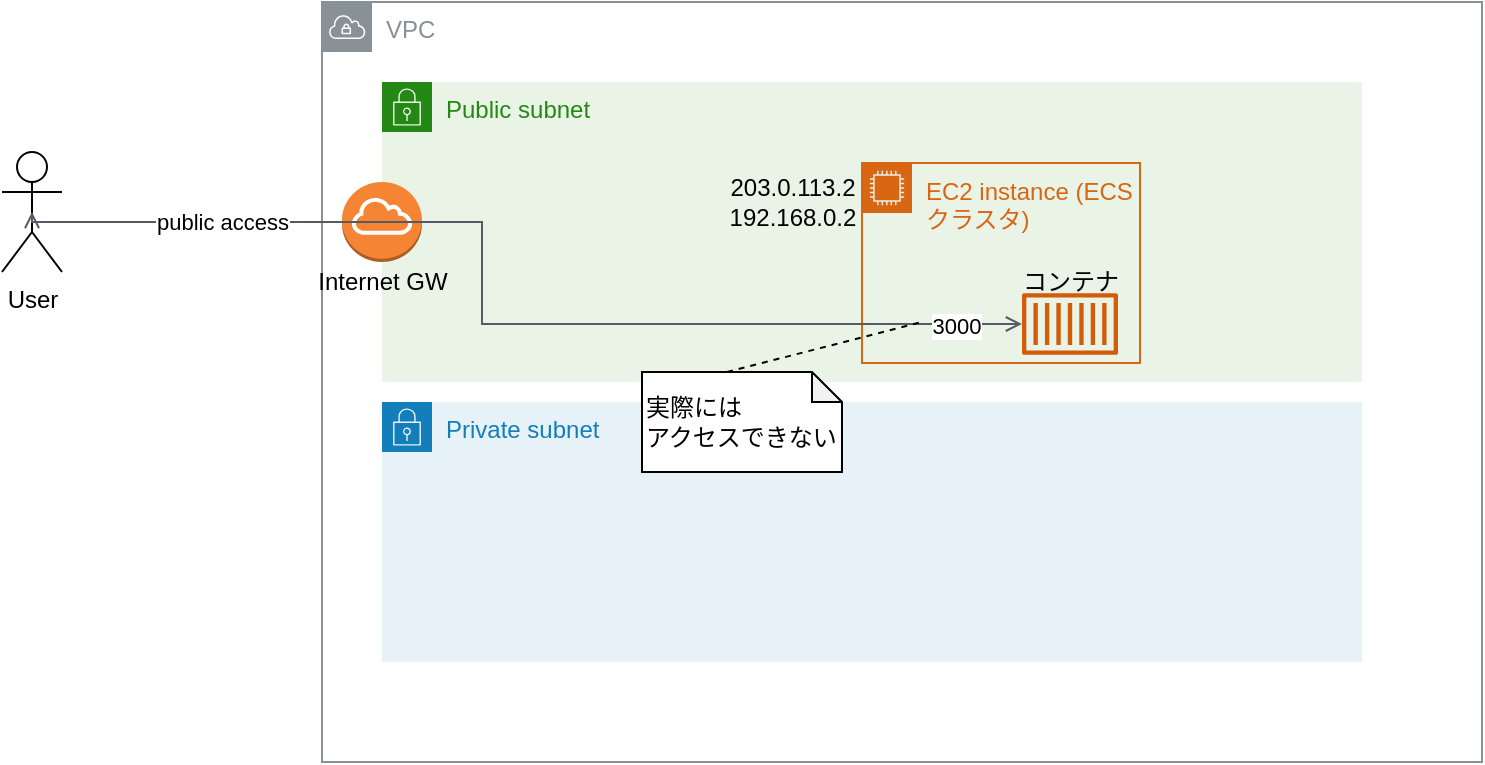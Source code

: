 <mxfile>
    <diagram id="Y0ckhFgM_LOdqvUddcY0" name="Page-1">
        <mxGraphModel dx="771" dy="408" grid="1" gridSize="10" guides="1" tooltips="1" connect="1" arrows="1" fold="1" page="1" pageScale="1" pageWidth="850" pageHeight="1100" math="0" shadow="0">
            <root>
                <mxCell id="0"/>
                <mxCell id="1" parent="0"/>
                <mxCell id="2" value="VPC" style="sketch=0;outlineConnect=0;gradientColor=none;html=1;whiteSpace=wrap;fontSize=12;fontStyle=0;shape=mxgraph.aws4.group;grIcon=mxgraph.aws4.group_vpc;strokeColor=#879196;fillColor=none;verticalAlign=top;align=left;spacingLeft=30;fontColor=#879196;dashed=0;" parent="1" vertex="1">
                    <mxGeometry x="190" y="30" width="580" height="380" as="geometry"/>
                </mxCell>
                <mxCell id="3" value="Private subnet" style="points=[[0,0],[0.25,0],[0.5,0],[0.75,0],[1,0],[1,0.25],[1,0.5],[1,0.75],[1,1],[0.75,1],[0.5,1],[0.25,1],[0,1],[0,0.75],[0,0.5],[0,0.25]];outlineConnect=0;gradientColor=none;html=1;whiteSpace=wrap;fontSize=12;fontStyle=0;container=1;pointerEvents=0;collapsible=0;recursiveResize=0;shape=mxgraph.aws4.group;grIcon=mxgraph.aws4.group_security_group;grStroke=0;strokeColor=#147EBA;fillColor=#E6F2F8;verticalAlign=top;align=left;spacingLeft=30;fontColor=#147EBA;dashed=0;" parent="1" vertex="1">
                    <mxGeometry x="220" y="230" width="490" height="130" as="geometry"/>
                </mxCell>
                <mxCell id="4" value="Public subnet" style="points=[[0,0],[0.25,0],[0.5,0],[0.75,0],[1,0],[1,0.25],[1,0.5],[1,0.75],[1,1],[0.75,1],[0.5,1],[0.25,1],[0,1],[0,0.75],[0,0.5],[0,0.25]];outlineConnect=0;gradientColor=none;html=1;whiteSpace=wrap;fontSize=12;fontStyle=0;container=1;pointerEvents=0;collapsible=0;recursiveResize=0;shape=mxgraph.aws4.group;grIcon=mxgraph.aws4.group_security_group;grStroke=0;strokeColor=#248814;fillColor=#E9F3E6;verticalAlign=top;align=left;spacingLeft=30;fontColor=#248814;dashed=0;" parent="1" vertex="1">
                    <mxGeometry x="220" y="70" width="490" height="150" as="geometry"/>
                </mxCell>
                <mxCell id="11" value="EC2 instance (ECSクラスタ)" style="points=[[0,0],[0.25,0],[0.5,0],[0.75,0],[1,0],[1,0.25],[1,0.5],[1,0.75],[1,1],[0.75,1],[0.5,1],[0.25,1],[0,1],[0,0.75],[0,0.5],[0,0.25]];outlineConnect=0;gradientColor=none;html=1;whiteSpace=wrap;fontSize=12;fontStyle=0;container=1;pointerEvents=0;collapsible=0;recursiveResize=0;shape=mxgraph.aws4.group;grIcon=mxgraph.aws4.group_ec2_instance_contents;strokeColor=#D86613;fillColor=none;verticalAlign=top;align=left;spacingLeft=30;fontColor=#D86613;dashed=0;" parent="4" vertex="1">
                    <mxGeometry x="240" y="40.5" width="139" height="100" as="geometry"/>
                </mxCell>
                <mxCell id="8" value="" style="sketch=0;outlineConnect=0;fontColor=#232F3E;gradientColor=none;fillColor=#D45B07;strokeColor=none;dashed=0;verticalLabelPosition=bottom;verticalAlign=top;align=center;html=1;fontSize=12;fontStyle=0;aspect=fixed;pointerEvents=1;shape=mxgraph.aws4.container_1;" parent="11" vertex="1">
                    <mxGeometry x="80" y="65" width="48" height="31" as="geometry"/>
                </mxCell>
                <mxCell id="28" value="コンテナ" style="text;html=1;align=center;verticalAlign=middle;resizable=0;points=[];autosize=1;strokeColor=none;fillColor=none;" parent="11" vertex="1">
                    <mxGeometry x="69" y="44.5" width="70" height="30" as="geometry"/>
                </mxCell>
                <mxCell id="20" value="203.0.113.2&lt;br&gt;192.168.0.2" style="text;html=1;align=center;verticalAlign=middle;resizable=0;points=[];autosize=1;strokeColor=none;fillColor=none;" parent="4" vertex="1">
                    <mxGeometry x="160" y="40" width="90" height="40" as="geometry"/>
                </mxCell>
                <mxCell id="5" value="" style="outlineConnect=0;dashed=0;verticalLabelPosition=bottom;verticalAlign=top;align=center;html=1;shape=mxgraph.aws3.internet_gateway;fillColor=#F58534;gradientColor=none;" parent="1" vertex="1">
                    <mxGeometry x="200" y="120" width="40" height="40" as="geometry"/>
                </mxCell>
                <mxCell id="6" value="Internet GW" style="text;html=1;align=center;verticalAlign=middle;resizable=0;points=[];autosize=1;strokeColor=none;fillColor=none;" parent="1" vertex="1">
                    <mxGeometry x="175" y="155" width="90" height="30" as="geometry"/>
                </mxCell>
                <mxCell id="23" value="User" style="shape=umlActor;verticalLabelPosition=bottom;verticalAlign=top;html=1;outlineConnect=0;" parent="1" vertex="1">
                    <mxGeometry x="30" y="105" width="30" height="60" as="geometry"/>
                </mxCell>
                <mxCell id="24" value="" style="edgeStyle=orthogonalEdgeStyle;html=1;endArrow=open;elbow=vertical;startArrow=open;startFill=0;endFill=0;strokeColor=#545B64;rounded=0;exitX=0.5;exitY=0.5;exitDx=0;exitDy=0;exitPerimeter=0;" parent="1" source="23" target="8" edge="1">
                    <mxGeometry width="100" relative="1" as="geometry">
                        <mxPoint x="355" y="295" as="sourcePoint"/>
                        <mxPoint x="315" y="160.5" as="targetPoint"/>
                        <Array as="points">
                            <mxPoint x="45" y="140"/>
                            <mxPoint x="270" y="140"/>
                            <mxPoint x="270" y="191"/>
                        </Array>
                    </mxGeometry>
                </mxCell>
                <mxCell id="25" value="public access" style="edgeLabel;html=1;align=center;verticalAlign=middle;resizable=0;points=[];" parent="24" vertex="1" connectable="0">
                    <mxGeometry x="-0.58" y="1" relative="1" as="geometry">
                        <mxPoint x="-16" y="1" as="offset"/>
                    </mxGeometry>
                </mxCell>
                <mxCell id="31" value="3000" style="edgeLabel;html=1;align=center;verticalAlign=middle;resizable=0;points=[];" vertex="1" connectable="0" parent="24">
                    <mxGeometry x="0.881" y="-1" relative="1" as="geometry">
                        <mxPoint as="offset"/>
                    </mxGeometry>
                </mxCell>
                <mxCell id="32" value="実際には&lt;br&gt;アクセスできない" style="shape=note;whiteSpace=wrap;html=1;backgroundOutline=1;darkOpacity=0.05;size=15;align=left;" vertex="1" parent="1">
                    <mxGeometry x="350" y="215" width="100" height="50" as="geometry"/>
                </mxCell>
                <mxCell id="33" value="" style="endArrow=none;dashed=1;html=1;exitX=0;exitY=0;exitDx=42.5;exitDy=0;exitPerimeter=0;" edge="1" parent="1" source="32">
                    <mxGeometry width="50" height="50" relative="1" as="geometry">
                        <mxPoint x="420" y="220" as="sourcePoint"/>
                        <mxPoint x="490" y="190" as="targetPoint"/>
                    </mxGeometry>
                </mxCell>
            </root>
        </mxGraphModel>
    </diagram>
</mxfile>